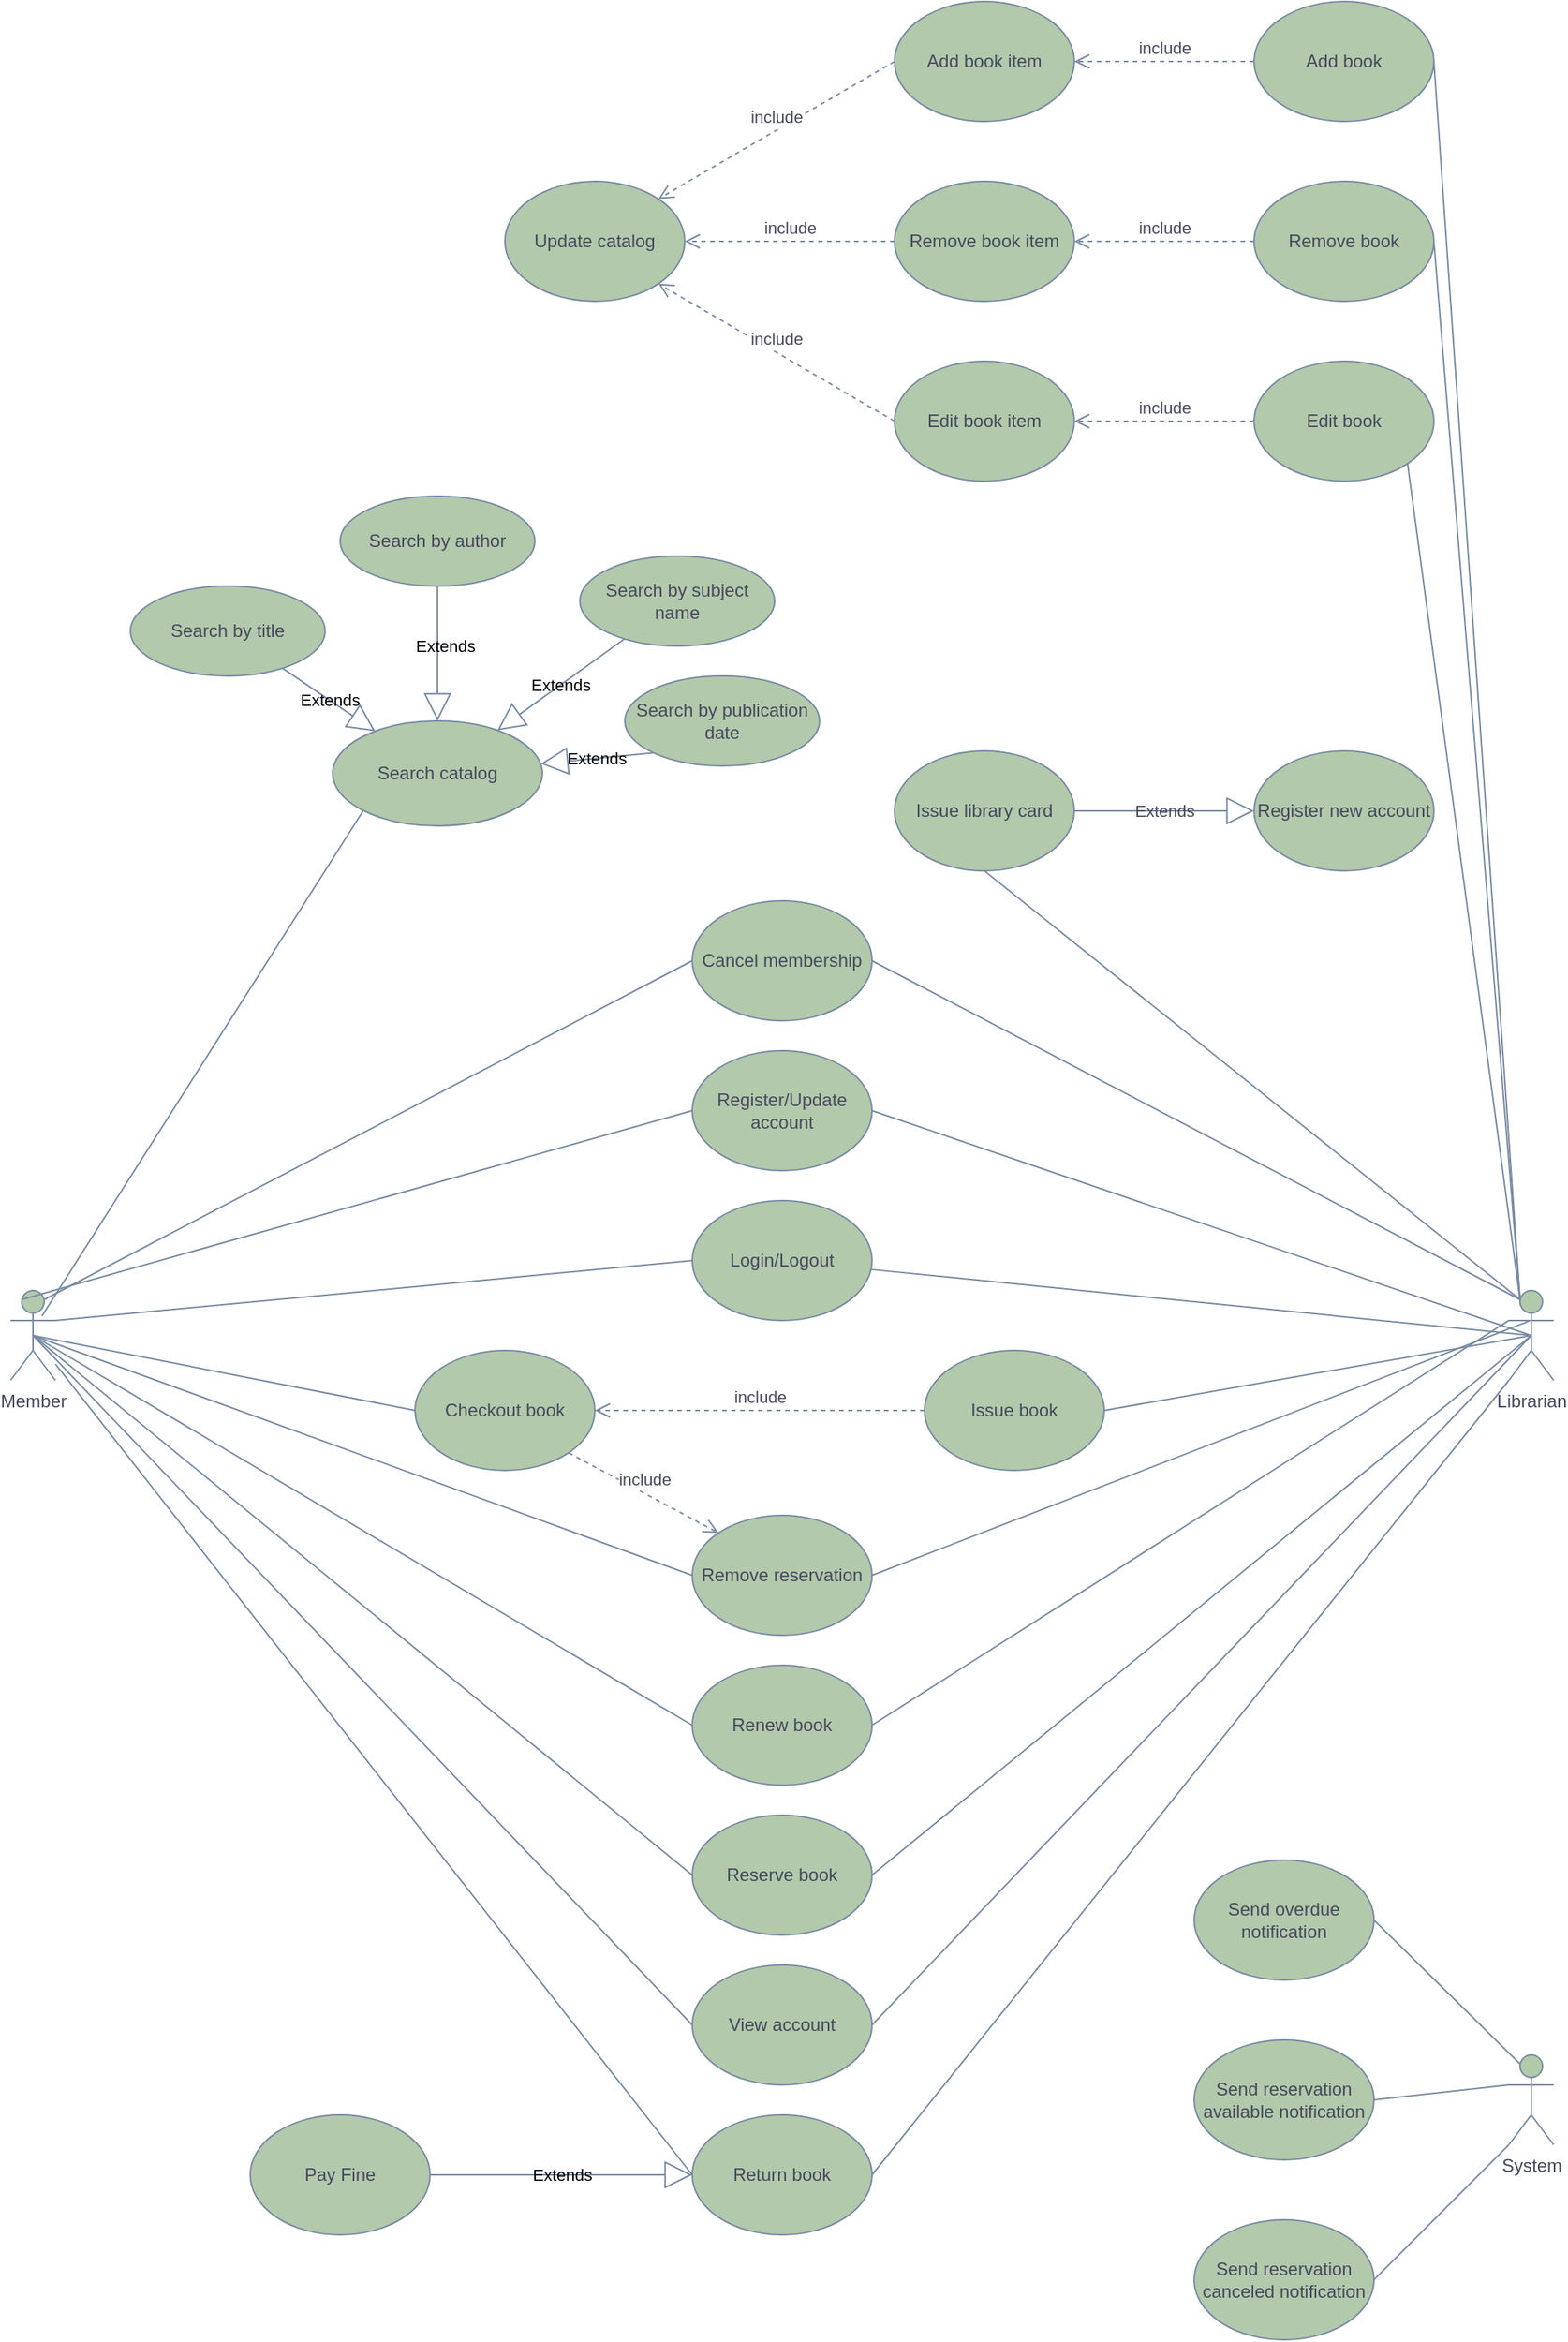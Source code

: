 <mxfile version="28.2.3">
  <diagram name="Page-1" id="ajQDwDlaW63ZCbtDske1">
    <mxGraphModel dx="775" dy="1110" grid="1" gridSize="10" guides="1" tooltips="1" connect="1" arrows="1" fold="1" page="1" pageScale="1" pageWidth="1169" pageHeight="1654" math="0" shadow="0">
      <root>
        <mxCell id="0" />
        <mxCell id="1" parent="0" />
        <mxCell id="C1CbxQfabtbhsKIzld1j-1" value="Member" style="shape=umlActor;verticalLabelPosition=bottom;verticalAlign=top;html=1;labelBackgroundColor=none;fillColor=#B2C9AB;strokeColor=#788AA3;fontColor=#46495D;" parent="1" vertex="1">
          <mxGeometry x="70" y="910" width="30" height="60" as="geometry" />
        </mxCell>
        <mxCell id="C1CbxQfabtbhsKIzld1j-2" value="Librarian" style="shape=umlActor;verticalLabelPosition=bottom;verticalAlign=top;html=1;labelBackgroundColor=none;fillColor=#B2C9AB;strokeColor=#788AA3;fontColor=#46495D;" parent="1" vertex="1">
          <mxGeometry x="1070" y="910" width="30" height="60" as="geometry" />
        </mxCell>
        <mxCell id="C1CbxQfabtbhsKIzld1j-3" value="System" style="shape=umlActor;verticalLabelPosition=bottom;verticalAlign=top;html=1;labelBackgroundColor=none;fillColor=#B2C9AB;strokeColor=#788AA3;fontColor=#46495D;" parent="1" vertex="1">
          <mxGeometry x="1070" y="1420" width="30" height="60" as="geometry" />
        </mxCell>
        <mxCell id="C1CbxQfabtbhsKIzld1j-4" value="Search catalog" style="ellipse;whiteSpace=wrap;html=1;labelBackgroundColor=none;fillColor=#B2C9AB;strokeColor=#788AA3;fontColor=#46495D;" parent="1" vertex="1">
          <mxGeometry x="285" y="530" width="140" height="70" as="geometry" />
        </mxCell>
        <mxCell id="C1CbxQfabtbhsKIzld1j-5" value="Search by title" style="ellipse;whiteSpace=wrap;html=1;labelBackgroundColor=none;fillColor=#B2C9AB;strokeColor=#788AA3;fontColor=#46495D;" parent="1" vertex="1">
          <mxGeometry x="150" y="440" width="130" height="60" as="geometry" />
        </mxCell>
        <mxCell id="C1CbxQfabtbhsKIzld1j-6" value="Search by author" style="ellipse;whiteSpace=wrap;html=1;labelBackgroundColor=none;fillColor=#B2C9AB;strokeColor=#788AA3;fontColor=#46495D;" parent="1" vertex="1">
          <mxGeometry x="290" y="380" width="130" height="60" as="geometry" />
        </mxCell>
        <mxCell id="C1CbxQfabtbhsKIzld1j-7" value="Search by publication date" style="ellipse;whiteSpace=wrap;html=1;labelBackgroundColor=none;fillColor=#B2C9AB;strokeColor=#788AA3;fontColor=#46495D;" parent="1" vertex="1">
          <mxGeometry x="480" y="500" width="130" height="60" as="geometry" />
        </mxCell>
        <mxCell id="C1CbxQfabtbhsKIzld1j-8" value="Search by subject name" style="ellipse;whiteSpace=wrap;html=1;labelBackgroundColor=none;fillColor=#B2C9AB;strokeColor=#788AA3;fontColor=#46495D;" parent="1" vertex="1">
          <mxGeometry x="450" y="420" width="130" height="60" as="geometry" />
        </mxCell>
        <mxCell id="C1CbxQfabtbhsKIzld1j-9" value="Extends" style="endArrow=block;endSize=16;endFill=0;html=1;rounded=0;labelBackgroundColor=none;strokeColor=#788AA3;fontColor=default;" parent="1" source="C1CbxQfabtbhsKIzld1j-5" target="C1CbxQfabtbhsKIzld1j-4" edge="1">
          <mxGeometry width="160" relative="1" as="geometry">
            <mxPoint x="460" y="800" as="sourcePoint" />
            <mxPoint x="620" y="800" as="targetPoint" />
          </mxGeometry>
        </mxCell>
        <mxCell id="C1CbxQfabtbhsKIzld1j-12" value="Extends" style="endArrow=block;endSize=16;endFill=0;html=1;rounded=0;labelBackgroundColor=none;strokeColor=#788AA3;fontColor=default;" parent="1" source="C1CbxQfabtbhsKIzld1j-6" target="C1CbxQfabtbhsKIzld1j-4" edge="1">
          <mxGeometry x="-0.111" y="5" width="160" relative="1" as="geometry">
            <mxPoint x="460" y="800" as="sourcePoint" />
            <mxPoint x="620" y="800" as="targetPoint" />
            <mxPoint as="offset" />
          </mxGeometry>
        </mxCell>
        <mxCell id="C1CbxQfabtbhsKIzld1j-13" value="Extends" style="endArrow=block;endSize=16;endFill=0;html=1;rounded=0;labelBackgroundColor=none;strokeColor=#788AA3;fontColor=default;" parent="1" source="C1CbxQfabtbhsKIzld1j-8" target="C1CbxQfabtbhsKIzld1j-4" edge="1">
          <mxGeometry width="160" relative="1" as="geometry">
            <mxPoint x="470" y="500" as="sourcePoint" />
            <mxPoint x="470" y="590" as="targetPoint" />
          </mxGeometry>
        </mxCell>
        <mxCell id="C1CbxQfabtbhsKIzld1j-14" value="Extends" style="endArrow=block;endSize=16;endFill=0;html=1;rounded=0;exitX=0;exitY=1;exitDx=0;exitDy=0;labelBackgroundColor=none;strokeColor=#788AA3;fontColor=default;" parent="1" source="C1CbxQfabtbhsKIzld1j-7" target="C1CbxQfabtbhsKIzld1j-4" edge="1">
          <mxGeometry width="160" relative="1" as="geometry">
            <mxPoint x="575" y="600" as="sourcePoint" />
            <mxPoint x="490" y="661" as="targetPoint" />
          </mxGeometry>
        </mxCell>
        <mxCell id="C1CbxQfabtbhsKIzld1j-16" value="" style="endArrow=none;html=1;rounded=0;exitX=0.7;exitY=0.283;exitDx=0;exitDy=0;exitPerimeter=0;entryX=0;entryY=1;entryDx=0;entryDy=0;labelBackgroundColor=none;strokeColor=#788AA3;fontColor=default;" parent="1" source="C1CbxQfabtbhsKIzld1j-1" target="C1CbxQfabtbhsKIzld1j-4" edge="1">
          <mxGeometry width="50" height="50" relative="1" as="geometry">
            <mxPoint x="460" y="920" as="sourcePoint" />
            <mxPoint x="510" y="870" as="targetPoint" />
          </mxGeometry>
        </mxCell>
        <mxCell id="C1CbxQfabtbhsKIzld1j-17" value="Cancel membership" style="ellipse;whiteSpace=wrap;html=1;labelBackgroundColor=none;fillColor=#B2C9AB;strokeColor=#788AA3;fontColor=#46495D;" parent="1" vertex="1">
          <mxGeometry x="525" y="650" width="120" height="80" as="geometry" />
        </mxCell>
        <mxCell id="C1CbxQfabtbhsKIzld1j-18" value="Register/Update account" style="ellipse;whiteSpace=wrap;html=1;labelBackgroundColor=none;fillColor=#B2C9AB;strokeColor=#788AA3;fontColor=#46495D;" parent="1" vertex="1">
          <mxGeometry x="525" y="750" width="120" height="80" as="geometry" />
        </mxCell>
        <mxCell id="C1CbxQfabtbhsKIzld1j-19" value="Login/Logout" style="ellipse;whiteSpace=wrap;html=1;labelBackgroundColor=none;fillColor=#B2C9AB;strokeColor=#788AA3;fontColor=#46495D;" parent="1" vertex="1">
          <mxGeometry x="525" y="850" width="120" height="80" as="geometry" />
        </mxCell>
        <mxCell id="C1CbxQfabtbhsKIzld1j-20" value="Issue book" style="ellipse;whiteSpace=wrap;html=1;labelBackgroundColor=none;fillColor=#B2C9AB;strokeColor=#788AA3;fontColor=#46495D;" parent="1" vertex="1">
          <mxGeometry x="680" y="950" width="120" height="80" as="geometry" />
        </mxCell>
        <mxCell id="C1CbxQfabtbhsKIzld1j-21" value="Checkout book" style="ellipse;whiteSpace=wrap;html=1;labelBackgroundColor=none;fillColor=#B2C9AB;strokeColor=#788AA3;fontColor=#46495D;" parent="1" vertex="1">
          <mxGeometry x="340" y="950" width="120" height="80" as="geometry" />
        </mxCell>
        <mxCell id="C1CbxQfabtbhsKIzld1j-22" value="Remove reservation" style="ellipse;whiteSpace=wrap;html=1;labelBackgroundColor=none;fillColor=#B2C9AB;strokeColor=#788AA3;fontColor=#46495D;" parent="1" vertex="1">
          <mxGeometry x="525" y="1060" width="120" height="80" as="geometry" />
        </mxCell>
        <mxCell id="C1CbxQfabtbhsKIzld1j-23" value="Renew book" style="ellipse;whiteSpace=wrap;html=1;labelBackgroundColor=none;fillColor=#B2C9AB;strokeColor=#788AA3;fontColor=#46495D;" parent="1" vertex="1">
          <mxGeometry x="525" y="1160" width="120" height="80" as="geometry" />
        </mxCell>
        <mxCell id="C1CbxQfabtbhsKIzld1j-24" value="Reserve book" style="ellipse;whiteSpace=wrap;html=1;labelBackgroundColor=none;fillColor=#B2C9AB;strokeColor=#788AA3;fontColor=#46495D;" parent="1" vertex="1">
          <mxGeometry x="525" y="1260" width="120" height="80" as="geometry" />
        </mxCell>
        <mxCell id="C1CbxQfabtbhsKIzld1j-25" value="View account" style="ellipse;whiteSpace=wrap;html=1;labelBackgroundColor=none;fillColor=#B2C9AB;strokeColor=#788AA3;fontColor=#46495D;" parent="1" vertex="1">
          <mxGeometry x="525" y="1360" width="120" height="80" as="geometry" />
        </mxCell>
        <mxCell id="C1CbxQfabtbhsKIzld1j-26" value="Return book" style="ellipse;whiteSpace=wrap;html=1;labelBackgroundColor=none;fillColor=#B2C9AB;strokeColor=#788AA3;fontColor=#46495D;" parent="1" vertex="1">
          <mxGeometry x="525" y="1460" width="120" height="80" as="geometry" />
        </mxCell>
        <mxCell id="C1CbxQfabtbhsKIzld1j-27" value="Pay Fine" style="ellipse;whiteSpace=wrap;html=1;labelBackgroundColor=none;fillColor=#B2C9AB;strokeColor=#788AA3;fontColor=#46495D;" parent="1" vertex="1">
          <mxGeometry x="230" y="1460" width="120" height="80" as="geometry" />
        </mxCell>
        <mxCell id="C1CbxQfabtbhsKIzld1j-28" value="Extends" style="endArrow=block;endSize=16;endFill=0;html=1;rounded=0;exitX=1;exitY=0.5;exitDx=0;exitDy=0;entryX=0;entryY=0.5;entryDx=0;entryDy=0;labelBackgroundColor=none;strokeColor=#788AA3;fontColor=default;" parent="1" source="C1CbxQfabtbhsKIzld1j-27" target="C1CbxQfabtbhsKIzld1j-26" edge="1">
          <mxGeometry width="160" relative="1" as="geometry">
            <mxPoint x="460" y="930" as="sourcePoint" />
            <mxPoint x="620" y="930" as="targetPoint" />
          </mxGeometry>
        </mxCell>
        <mxCell id="C1CbxQfabtbhsKIzld1j-37" value="" style="endArrow=none;html=1;rounded=0;strokeColor=#788AA3;fontColor=#46495D;fillColor=#B2C9AB;exitX=1;exitY=0.5;exitDx=0;exitDy=0;entryX=0;entryY=1;entryDx=0;entryDy=0;entryPerimeter=0;" parent="1" source="C1CbxQfabtbhsKIzld1j-26" target="C1CbxQfabtbhsKIzld1j-2" edge="1">
          <mxGeometry width="50" height="50" relative="1" as="geometry">
            <mxPoint x="760" y="1420" as="sourcePoint" />
            <mxPoint x="810" y="1370" as="targetPoint" />
          </mxGeometry>
        </mxCell>
        <mxCell id="C1CbxQfabtbhsKIzld1j-38" value="" style="endArrow=none;html=1;rounded=0;strokeColor=#788AA3;fontColor=#46495D;fillColor=#B2C9AB;exitX=0;exitY=0.5;exitDx=0;exitDy=0;" parent="1" source="C1CbxQfabtbhsKIzld1j-26" target="C1CbxQfabtbhsKIzld1j-1" edge="1">
          <mxGeometry width="50" height="50" relative="1" as="geometry">
            <mxPoint x="270" y="1720" as="sourcePoint" />
            <mxPoint x="695" y="1190" as="targetPoint" />
          </mxGeometry>
        </mxCell>
        <mxCell id="C1CbxQfabtbhsKIzld1j-39" value="" style="endArrow=none;html=1;rounded=0;strokeColor=#788AA3;fontColor=#46495D;fillColor=#B2C9AB;entryX=0.5;entryY=0.5;entryDx=0;entryDy=0;entryPerimeter=0;exitX=1;exitY=0.5;exitDx=0;exitDy=0;" parent="1" source="C1CbxQfabtbhsKIzld1j-25" target="C1CbxQfabtbhsKIzld1j-2" edge="1">
          <mxGeometry width="50" height="50" relative="1" as="geometry">
            <mxPoint x="1275" y="1901" as="sourcePoint" />
            <mxPoint x="850" y="1360" as="targetPoint" />
          </mxGeometry>
        </mxCell>
        <mxCell id="C1CbxQfabtbhsKIzld1j-40" value="" style="endArrow=none;html=1;rounded=0;strokeColor=#788AA3;fontColor=#46495D;fillColor=#B2C9AB;entryX=0.5;entryY=0.5;entryDx=0;entryDy=0;entryPerimeter=0;exitX=1;exitY=0.5;exitDx=0;exitDy=0;" parent="1" source="C1CbxQfabtbhsKIzld1j-24" target="C1CbxQfabtbhsKIzld1j-2" edge="1">
          <mxGeometry width="50" height="50" relative="1" as="geometry">
            <mxPoint x="710" y="1650" as="sourcePoint" />
            <mxPoint x="1150" y="1190" as="targetPoint" />
          </mxGeometry>
        </mxCell>
        <mxCell id="C1CbxQfabtbhsKIzld1j-41" value="" style="endArrow=none;html=1;rounded=0;strokeColor=#788AA3;fontColor=#46495D;fillColor=#B2C9AB;entryX=0;entryY=0.333;entryDx=0;entryDy=0;entryPerimeter=0;exitX=1;exitY=0.5;exitDx=0;exitDy=0;" parent="1" source="C1CbxQfabtbhsKIzld1j-23" target="C1CbxQfabtbhsKIzld1j-2" edge="1">
          <mxGeometry width="50" height="50" relative="1" as="geometry">
            <mxPoint x="770" y="1730" as="sourcePoint" />
            <mxPoint x="1210" y="1370" as="targetPoint" />
          </mxGeometry>
        </mxCell>
        <mxCell id="C1CbxQfabtbhsKIzld1j-42" value="" style="endArrow=none;html=1;rounded=0;strokeColor=#788AA3;fontColor=#46495D;fillColor=#B2C9AB;entryX=0.446;entryY=0.341;entryDx=0;entryDy=0;entryPerimeter=0;exitX=1;exitY=0.5;exitDx=0;exitDy=0;" parent="1" source="C1CbxQfabtbhsKIzld1j-22" target="C1CbxQfabtbhsKIzld1j-2" edge="1">
          <mxGeometry width="50" height="50" relative="1" as="geometry">
            <mxPoint x="840" y="1660" as="sourcePoint" />
            <mxPoint x="1265" y="1390" as="targetPoint" />
          </mxGeometry>
        </mxCell>
        <mxCell id="C1CbxQfabtbhsKIzld1j-43" value="" style="endArrow=none;html=1;rounded=0;strokeColor=#788AA3;fontColor=#46495D;fillColor=#B2C9AB;entryX=0.5;entryY=0.5;entryDx=0;entryDy=0;entryPerimeter=0;exitX=1;exitY=0.5;exitDx=0;exitDy=0;" parent="1" source="C1CbxQfabtbhsKIzld1j-20" target="C1CbxQfabtbhsKIzld1j-2" edge="1">
          <mxGeometry width="50" height="50" relative="1" as="geometry">
            <mxPoint x="830" y="1540" as="sourcePoint" />
            <mxPoint x="1268" y="1370" as="targetPoint" />
          </mxGeometry>
        </mxCell>
        <mxCell id="C1CbxQfabtbhsKIzld1j-44" value="" style="endArrow=none;html=1;rounded=0;strokeColor=#788AA3;fontColor=#46495D;fillColor=#B2C9AB;entryX=0.5;entryY=0.5;entryDx=0;entryDy=0;entryPerimeter=0;" parent="1" source="C1CbxQfabtbhsKIzld1j-19" target="C1CbxQfabtbhsKIzld1j-2" edge="1">
          <mxGeometry width="50" height="50" relative="1" as="geometry">
            <mxPoint x="850" y="1210" as="sourcePoint" />
            <mxPoint x="1135" y="1160" as="targetPoint" />
          </mxGeometry>
        </mxCell>
        <mxCell id="C1CbxQfabtbhsKIzld1j-45" value="" style="endArrow=none;html=1;rounded=0;strokeColor=#788AA3;fontColor=#46495D;fillColor=#B2C9AB;entryX=0.5;entryY=0.5;entryDx=0;entryDy=0;entryPerimeter=0;exitX=1;exitY=0.5;exitDx=0;exitDy=0;" parent="1" source="C1CbxQfabtbhsKIzld1j-18" target="C1CbxQfabtbhsKIzld1j-2" edge="1">
          <mxGeometry width="50" height="50" relative="1" as="geometry">
            <mxPoint x="850" y="840" as="sourcePoint" />
            <mxPoint x="1291" y="884" as="targetPoint" />
          </mxGeometry>
        </mxCell>
        <mxCell id="C1CbxQfabtbhsKIzld1j-46" value="" style="endArrow=none;html=1;rounded=0;strokeColor=#788AA3;fontColor=#46495D;fillColor=#B2C9AB;entryX=0.25;entryY=0.1;entryDx=0;entryDy=0;entryPerimeter=0;exitX=1;exitY=0.5;exitDx=0;exitDy=0;" parent="1" source="C1CbxQfabtbhsKIzld1j-17" target="C1CbxQfabtbhsKIzld1j-2" edge="1">
          <mxGeometry width="50" height="50" relative="1" as="geometry">
            <mxPoint x="890" y="740" as="sourcePoint" />
            <mxPoint x="1330" y="890" as="targetPoint" />
          </mxGeometry>
        </mxCell>
        <mxCell id="C1CbxQfabtbhsKIzld1j-47" value="" style="endArrow=none;html=1;rounded=0;strokeColor=#788AA3;fontColor=#46495D;fillColor=#B2C9AB;exitX=0;exitY=0.5;exitDx=0;exitDy=0;entryX=0.5;entryY=0.5;entryDx=0;entryDy=0;entryPerimeter=0;" parent="1" source="C1CbxQfabtbhsKIzld1j-25" target="C1CbxQfabtbhsKIzld1j-1" edge="1">
          <mxGeometry width="50" height="50" relative="1" as="geometry">
            <mxPoint x="795" y="1811" as="sourcePoint" />
            <mxPoint x="370" y="1270" as="targetPoint" />
          </mxGeometry>
        </mxCell>
        <mxCell id="C1CbxQfabtbhsKIzld1j-48" value="" style="endArrow=none;html=1;rounded=0;strokeColor=#788AA3;fontColor=#46495D;fillColor=#B2C9AB;exitX=0;exitY=0.5;exitDx=0;exitDy=0;entryX=0.5;entryY=0.5;entryDx=0;entryDy=0;entryPerimeter=0;" parent="1" source="C1CbxQfabtbhsKIzld1j-24" target="C1CbxQfabtbhsKIzld1j-1" edge="1">
          <mxGeometry width="50" height="50" relative="1" as="geometry">
            <mxPoint x="920" y="1670" as="sourcePoint" />
            <mxPoint x="480" y="1210" as="targetPoint" />
          </mxGeometry>
        </mxCell>
        <mxCell id="C1CbxQfabtbhsKIzld1j-49" value="" style="endArrow=none;html=1;rounded=0;strokeColor=#788AA3;fontColor=#46495D;fillColor=#B2C9AB;exitX=0;exitY=0.5;exitDx=0;exitDy=0;entryX=0.5;entryY=0.5;entryDx=0;entryDy=0;entryPerimeter=0;" parent="1" source="C1CbxQfabtbhsKIzld1j-23" target="C1CbxQfabtbhsKIzld1j-1" edge="1">
          <mxGeometry width="50" height="50" relative="1" as="geometry">
            <mxPoint x="990" y="1690" as="sourcePoint" />
            <mxPoint x="550" y="1330" as="targetPoint" />
          </mxGeometry>
        </mxCell>
        <mxCell id="C1CbxQfabtbhsKIzld1j-50" value="" style="endArrow=none;html=1;rounded=0;strokeColor=#788AA3;fontColor=#46495D;fillColor=#B2C9AB;exitX=0;exitY=0.5;exitDx=0;exitDy=0;entryX=0.5;entryY=0.5;entryDx=0;entryDy=0;entryPerimeter=0;" parent="1" source="C1CbxQfabtbhsKIzld1j-22" target="C1CbxQfabtbhsKIzld1j-1" edge="1">
          <mxGeometry width="50" height="50" relative="1" as="geometry">
            <mxPoint x="690" y="1260" as="sourcePoint" />
            <mxPoint x="250" y="1000" as="targetPoint" />
          </mxGeometry>
        </mxCell>
        <mxCell id="C1CbxQfabtbhsKIzld1j-51" value="" style="endArrow=none;html=1;rounded=0;strokeColor=#788AA3;fontColor=#46495D;fillColor=#B2C9AB;exitX=0;exitY=0.5;exitDx=0;exitDy=0;entryX=0.5;entryY=0.5;entryDx=0;entryDy=0;entryPerimeter=0;" parent="1" source="C1CbxQfabtbhsKIzld1j-21" target="C1CbxQfabtbhsKIzld1j-1" edge="1">
          <mxGeometry width="50" height="50" relative="1" as="geometry">
            <mxPoint x="810" y="1100" as="sourcePoint" />
            <mxPoint x="370" y="940" as="targetPoint" />
          </mxGeometry>
        </mxCell>
        <mxCell id="C1CbxQfabtbhsKIzld1j-52" value="" style="endArrow=none;html=1;rounded=0;strokeColor=#788AA3;fontColor=#46495D;fillColor=#B2C9AB;exitX=0;exitY=0.5;exitDx=0;exitDy=0;entryX=1;entryY=0.333;entryDx=0;entryDy=0;entryPerimeter=0;" parent="1" source="C1CbxQfabtbhsKIzld1j-19" target="C1CbxQfabtbhsKIzld1j-1" edge="1">
          <mxGeometry width="50" height="50" relative="1" as="geometry">
            <mxPoint x="535" y="920" as="sourcePoint" />
            <mxPoint x="280" y="870" as="targetPoint" />
          </mxGeometry>
        </mxCell>
        <mxCell id="C1CbxQfabtbhsKIzld1j-53" value="" style="endArrow=none;html=1;rounded=0;strokeColor=#788AA3;fontColor=#46495D;fillColor=#B2C9AB;exitX=0;exitY=0.5;exitDx=0;exitDy=0;entryX=0.25;entryY=0.1;entryDx=0;entryDy=0;entryPerimeter=0;" parent="1" source="C1CbxQfabtbhsKIzld1j-18" target="C1CbxQfabtbhsKIzld1j-1" edge="1">
          <mxGeometry width="50" height="50" relative="1" as="geometry">
            <mxPoint x="875" y="890" as="sourcePoint" />
            <mxPoint x="450" y="930" as="targetPoint" />
          </mxGeometry>
        </mxCell>
        <mxCell id="C1CbxQfabtbhsKIzld1j-54" value="" style="endArrow=none;html=1;rounded=0;strokeColor=#788AA3;fontColor=#46495D;fillColor=#B2C9AB;exitX=0;exitY=0.5;exitDx=0;exitDy=0;entryX=0.75;entryY=0.1;entryDx=0;entryDy=0;entryPerimeter=0;" parent="1" source="C1CbxQfabtbhsKIzld1j-17" target="C1CbxQfabtbhsKIzld1j-1" edge="1">
          <mxGeometry width="50" height="50" relative="1" as="geometry">
            <mxPoint x="917" y="830" as="sourcePoint" />
            <mxPoint x="470" y="956" as="targetPoint" />
          </mxGeometry>
        </mxCell>
        <mxCell id="C1CbxQfabtbhsKIzld1j-56" value="Issue library card" style="ellipse;whiteSpace=wrap;html=1;labelBackgroundColor=none;fillColor=#B2C9AB;strokeColor=#788AA3;fontColor=#46495D;" parent="1" vertex="1">
          <mxGeometry x="660" y="550" width="120" height="80" as="geometry" />
        </mxCell>
        <mxCell id="C1CbxQfabtbhsKIzld1j-58" value="include" style="html=1;verticalAlign=bottom;endArrow=open;dashed=1;endSize=8;curved=0;rounded=0;strokeColor=#788AA3;fontColor=#46495D;fillColor=#B2C9AB;entryX=1;entryY=0.5;entryDx=0;entryDy=0;exitX=0;exitY=0.5;exitDx=0;exitDy=0;" parent="1" source="C1CbxQfabtbhsKIzld1j-20" target="C1CbxQfabtbhsKIzld1j-21" edge="1">
          <mxGeometry relative="1" as="geometry">
            <mxPoint x="620" y="970" as="sourcePoint" />
            <mxPoint x="540" y="970" as="targetPoint" />
          </mxGeometry>
        </mxCell>
        <mxCell id="C1CbxQfabtbhsKIzld1j-59" value="Send overdue notification" style="ellipse;whiteSpace=wrap;html=1;labelBackgroundColor=none;fillColor=#B2C9AB;strokeColor=#788AA3;fontColor=#46495D;" parent="1" vertex="1">
          <mxGeometry x="860" y="1290" width="120" height="80" as="geometry" />
        </mxCell>
        <mxCell id="C1CbxQfabtbhsKIzld1j-60" value="Send reservation available notification" style="ellipse;whiteSpace=wrap;html=1;labelBackgroundColor=none;fillColor=#B2C9AB;strokeColor=#788AA3;fontColor=#46495D;" parent="1" vertex="1">
          <mxGeometry x="860" y="1410" width="120" height="80" as="geometry" />
        </mxCell>
        <mxCell id="C1CbxQfabtbhsKIzld1j-61" value="Send reservation canceled notification" style="ellipse;whiteSpace=wrap;html=1;labelBackgroundColor=none;fillColor=#B2C9AB;strokeColor=#788AA3;fontColor=#46495D;" parent="1" vertex="1">
          <mxGeometry x="860" y="1530" width="120" height="80" as="geometry" />
        </mxCell>
        <mxCell id="C1CbxQfabtbhsKIzld1j-62" value="" style="endArrow=none;html=1;rounded=0;strokeColor=#788AA3;fontColor=#46495D;fillColor=#B2C9AB;exitX=1;exitY=0.5;exitDx=0;exitDy=0;entryX=0.25;entryY=0.1;entryDx=0;entryDy=0;entryPerimeter=0;" parent="1" source="C1CbxQfabtbhsKIzld1j-59" target="C1CbxQfabtbhsKIzld1j-3" edge="1">
          <mxGeometry width="50" height="50" relative="1" as="geometry">
            <mxPoint x="950" y="1780" as="sourcePoint" />
            <mxPoint x="1375" y="1250" as="targetPoint" />
          </mxGeometry>
        </mxCell>
        <mxCell id="C1CbxQfabtbhsKIzld1j-63" value="" style="endArrow=none;html=1;rounded=0;strokeColor=#788AA3;fontColor=#46495D;fillColor=#B2C9AB;exitX=1;exitY=0.5;exitDx=0;exitDy=0;entryX=0;entryY=0.333;entryDx=0;entryDy=0;entryPerimeter=0;" parent="1" source="C1CbxQfabtbhsKIzld1j-60" target="C1CbxQfabtbhsKIzld1j-3" edge="1">
          <mxGeometry width="50" height="50" relative="1" as="geometry">
            <mxPoint x="990" y="1330" as="sourcePoint" />
            <mxPoint x="1088" y="1426" as="targetPoint" />
          </mxGeometry>
        </mxCell>
        <mxCell id="C1CbxQfabtbhsKIzld1j-64" value="" style="endArrow=none;html=1;rounded=0;strokeColor=#788AA3;fontColor=#46495D;fillColor=#B2C9AB;exitX=1;exitY=0.5;exitDx=0;exitDy=0;entryX=0;entryY=1;entryDx=0;entryDy=0;entryPerimeter=0;" parent="1" source="C1CbxQfabtbhsKIzld1j-61" target="C1CbxQfabtbhsKIzld1j-3" edge="1">
          <mxGeometry width="50" height="50" relative="1" as="geometry">
            <mxPoint x="990" y="1570" as="sourcePoint" />
            <mxPoint x="1080" y="1560" as="targetPoint" />
          </mxGeometry>
        </mxCell>
        <mxCell id="C1CbxQfabtbhsKIzld1j-65" value="" style="endArrow=none;html=1;rounded=0;strokeColor=#788AA3;fontColor=#46495D;fillColor=#B2C9AB;entryX=0.25;entryY=0.1;entryDx=0;entryDy=0;entryPerimeter=0;exitX=0.5;exitY=1;exitDx=0;exitDy=0;" parent="1" source="C1CbxQfabtbhsKIzld1j-56" target="C1CbxQfabtbhsKIzld1j-2" edge="1">
          <mxGeometry width="50" height="50" relative="1" as="geometry">
            <mxPoint x="880" y="740" as="sourcePoint" />
            <mxPoint x="1313" y="966" as="targetPoint" />
          </mxGeometry>
        </mxCell>
        <mxCell id="C1CbxQfabtbhsKIzld1j-66" value="Register new account" style="ellipse;whiteSpace=wrap;html=1;labelBackgroundColor=none;fillColor=#B2C9AB;strokeColor=#788AA3;fontColor=#46495D;" parent="1" vertex="1">
          <mxGeometry x="900" y="550" width="120" height="80" as="geometry" />
        </mxCell>
        <mxCell id="C1CbxQfabtbhsKIzld1j-68" value="Extends" style="endArrow=block;endSize=16;endFill=0;html=1;rounded=0;strokeColor=#788AA3;fontColor=#46495D;fillColor=#B2C9AB;exitX=1;exitY=0.5;exitDx=0;exitDy=0;entryX=0;entryY=0.5;entryDx=0;entryDy=0;labelBackgroundColor=none;" parent="1" source="C1CbxQfabtbhsKIzld1j-56" target="C1CbxQfabtbhsKIzld1j-66" edge="1">
          <mxGeometry width="160" relative="1" as="geometry">
            <mxPoint x="810" y="420" as="sourcePoint" />
            <mxPoint x="970" y="420" as="targetPoint" />
          </mxGeometry>
        </mxCell>
        <mxCell id="C1CbxQfabtbhsKIzld1j-69" value="Edit book" style="ellipse;whiteSpace=wrap;html=1;labelBackgroundColor=none;fillColor=#B2C9AB;strokeColor=#788AA3;fontColor=#46495D;" parent="1" vertex="1">
          <mxGeometry x="900" y="290" width="120" height="80" as="geometry" />
        </mxCell>
        <mxCell id="C1CbxQfabtbhsKIzld1j-70" value="Remove book" style="ellipse;whiteSpace=wrap;html=1;labelBackgroundColor=none;fillColor=#B2C9AB;strokeColor=#788AA3;fontColor=#46495D;" parent="1" vertex="1">
          <mxGeometry x="900" y="170" width="120" height="80" as="geometry" />
        </mxCell>
        <mxCell id="C1CbxQfabtbhsKIzld1j-71" value="Add book" style="ellipse;whiteSpace=wrap;html=1;labelBackgroundColor=none;fillColor=#B2C9AB;strokeColor=#788AA3;fontColor=#46495D;" parent="1" vertex="1">
          <mxGeometry x="900" y="50" width="120" height="80" as="geometry" />
        </mxCell>
        <mxCell id="C1CbxQfabtbhsKIzld1j-72" value="Edit book item" style="ellipse;whiteSpace=wrap;html=1;labelBackgroundColor=none;fillColor=#B2C9AB;strokeColor=#788AA3;fontColor=#46495D;" parent="1" vertex="1">
          <mxGeometry x="660" y="290" width="120" height="80" as="geometry" />
        </mxCell>
        <mxCell id="C1CbxQfabtbhsKIzld1j-73" value="Remove book item" style="ellipse;whiteSpace=wrap;html=1;labelBackgroundColor=none;fillColor=#B2C9AB;strokeColor=#788AA3;fontColor=#46495D;" parent="1" vertex="1">
          <mxGeometry x="660" y="170" width="120" height="80" as="geometry" />
        </mxCell>
        <mxCell id="C1CbxQfabtbhsKIzld1j-74" value="Add book item" style="ellipse;whiteSpace=wrap;html=1;labelBackgroundColor=none;fillColor=#B2C9AB;strokeColor=#788AA3;fontColor=#46495D;" parent="1" vertex="1">
          <mxGeometry x="660" y="50" width="120" height="80" as="geometry" />
        </mxCell>
        <mxCell id="C1CbxQfabtbhsKIzld1j-75" value="Update catalog" style="ellipse;whiteSpace=wrap;html=1;labelBackgroundColor=none;fillColor=#B2C9AB;strokeColor=#788AA3;fontColor=#46495D;" parent="1" vertex="1">
          <mxGeometry x="400" y="170" width="120" height="80" as="geometry" />
        </mxCell>
        <mxCell id="C1CbxQfabtbhsKIzld1j-76" value="" style="endArrow=none;html=1;rounded=0;strokeColor=#788AA3;fontColor=#46495D;fillColor=#B2C9AB;entryX=0.25;entryY=0.1;entryDx=0;entryDy=0;entryPerimeter=0;exitX=1;exitY=1;exitDx=0;exitDy=0;" parent="1" source="C1CbxQfabtbhsKIzld1j-69" target="C1CbxQfabtbhsKIzld1j-2" edge="1">
          <mxGeometry width="50" height="50" relative="1" as="geometry">
            <mxPoint x="920" y="710" as="sourcePoint" />
            <mxPoint x="1278" y="996" as="targetPoint" />
          </mxGeometry>
        </mxCell>
        <mxCell id="C1CbxQfabtbhsKIzld1j-77" value="" style="endArrow=none;html=1;rounded=0;strokeColor=#788AA3;fontColor=#46495D;fillColor=#B2C9AB;entryX=0.25;entryY=0.1;entryDx=0;entryDy=0;entryPerimeter=0;exitX=1;exitY=0.5;exitDx=0;exitDy=0;" parent="1" source="C1CbxQfabtbhsKIzld1j-70" target="C1CbxQfabtbhsKIzld1j-2" edge="1">
          <mxGeometry width="50" height="50" relative="1" as="geometry">
            <mxPoint x="1110" y="740" as="sourcePoint" />
            <mxPoint x="1186" y="1298" as="targetPoint" />
          </mxGeometry>
        </mxCell>
        <mxCell id="C1CbxQfabtbhsKIzld1j-78" value="" style="endArrow=none;html=1;rounded=0;strokeColor=#788AA3;fontColor=#46495D;fillColor=#B2C9AB;entryX=0.25;entryY=0.1;entryDx=0;entryDy=0;entryPerimeter=0;exitX=1;exitY=0.5;exitDx=0;exitDy=0;" parent="1" source="C1CbxQfabtbhsKIzld1j-71" target="C1CbxQfabtbhsKIzld1j-2" edge="1">
          <mxGeometry width="50" height="50" relative="1" as="geometry">
            <mxPoint x="1050" y="250" as="sourcePoint" />
            <mxPoint x="1148" y="1606" as="targetPoint" />
          </mxGeometry>
        </mxCell>
        <mxCell id="C1CbxQfabtbhsKIzld1j-80" value="include" style="html=1;verticalAlign=bottom;endArrow=open;dashed=1;endSize=8;curved=0;rounded=0;strokeColor=#788AA3;fontColor=#46495D;fillColor=#B2C9AB;entryX=1;entryY=0.5;entryDx=0;entryDy=0;exitX=0;exitY=0.5;exitDx=0;exitDy=0;" parent="1" source="C1CbxQfabtbhsKIzld1j-71" target="C1CbxQfabtbhsKIzld1j-74" edge="1">
          <mxGeometry relative="1" as="geometry">
            <mxPoint x="900" y="120" as="sourcePoint" />
            <mxPoint x="820" y="120" as="targetPoint" />
          </mxGeometry>
        </mxCell>
        <mxCell id="C1CbxQfabtbhsKIzld1j-81" value="include" style="html=1;verticalAlign=bottom;endArrow=open;dashed=1;endSize=8;curved=0;rounded=0;strokeColor=#788AA3;fontColor=#46495D;fillColor=#B2C9AB;entryX=1;entryY=0.5;entryDx=0;entryDy=0;exitX=0;exitY=0.5;exitDx=0;exitDy=0;" parent="1" source="C1CbxQfabtbhsKIzld1j-70" target="C1CbxQfabtbhsKIzld1j-73" edge="1">
          <mxGeometry relative="1" as="geometry">
            <mxPoint x="950" y="150" as="sourcePoint" />
            <mxPoint x="830" y="150" as="targetPoint" />
          </mxGeometry>
        </mxCell>
        <mxCell id="C1CbxQfabtbhsKIzld1j-82" value="include" style="html=1;verticalAlign=bottom;endArrow=open;dashed=1;endSize=8;curved=0;rounded=0;strokeColor=#788AA3;fontColor=#46495D;fillColor=#B2C9AB;entryX=1;entryY=0.5;entryDx=0;entryDy=0;exitX=0;exitY=0.5;exitDx=0;exitDy=0;" parent="1" source="C1CbxQfabtbhsKIzld1j-69" target="C1CbxQfabtbhsKIzld1j-72" edge="1">
          <mxGeometry relative="1" as="geometry">
            <mxPoint x="950" y="270" as="sourcePoint" />
            <mxPoint x="830" y="270" as="targetPoint" />
          </mxGeometry>
        </mxCell>
        <mxCell id="C1CbxQfabtbhsKIzld1j-83" value="include" style="html=1;verticalAlign=bottom;endArrow=open;dashed=1;endSize=8;curved=0;rounded=0;strokeColor=#788AA3;fontColor=#46495D;fillColor=#B2C9AB;entryX=1;entryY=1;entryDx=0;entryDy=0;exitX=0;exitY=0.5;exitDx=0;exitDy=0;" parent="1" source="C1CbxQfabtbhsKIzld1j-72" target="C1CbxQfabtbhsKIzld1j-75" edge="1">
          <mxGeometry relative="1" as="geometry">
            <mxPoint x="730" y="270" as="sourcePoint" />
            <mxPoint x="610" y="270" as="targetPoint" />
          </mxGeometry>
        </mxCell>
        <mxCell id="C1CbxQfabtbhsKIzld1j-84" value="include" style="html=1;verticalAlign=bottom;endArrow=open;dashed=1;endSize=8;curved=0;rounded=0;strokeColor=#788AA3;fontColor=#46495D;fillColor=#B2C9AB;entryX=1;entryY=0.5;entryDx=0;entryDy=0;exitX=0;exitY=0.5;exitDx=0;exitDy=0;" parent="1" source="C1CbxQfabtbhsKIzld1j-73" target="C1CbxQfabtbhsKIzld1j-75" edge="1">
          <mxGeometry relative="1" as="geometry">
            <mxPoint x="690" y="190" as="sourcePoint" />
            <mxPoint x="570" y="190" as="targetPoint" />
          </mxGeometry>
        </mxCell>
        <mxCell id="C1CbxQfabtbhsKIzld1j-85" value="include" style="html=1;verticalAlign=bottom;endArrow=open;dashed=1;endSize=8;curved=0;rounded=0;strokeColor=#788AA3;fontColor=#46495D;fillColor=#B2C9AB;entryX=1;entryY=0;entryDx=0;entryDy=0;exitX=0;exitY=0.5;exitDx=0;exitDy=0;" parent="1" source="C1CbxQfabtbhsKIzld1j-74" target="C1CbxQfabtbhsKIzld1j-75" edge="1">
          <mxGeometry relative="1" as="geometry">
            <mxPoint x="720" y="90" as="sourcePoint" />
            <mxPoint x="600" y="90" as="targetPoint" />
          </mxGeometry>
        </mxCell>
        <mxCell id="C1CbxQfabtbhsKIzld1j-88" value="include" style="html=1;verticalAlign=bottom;endArrow=open;dashed=1;endSize=8;curved=0;rounded=0;strokeColor=#788AA3;fontColor=#46495D;fillColor=#B2C9AB;entryX=0;entryY=0;entryDx=0;entryDy=0;exitX=1;exitY=1;exitDx=0;exitDy=0;" parent="1" source="C1CbxQfabtbhsKIzld1j-21" target="C1CbxQfabtbhsKIzld1j-22" edge="1">
          <mxGeometry relative="1" as="geometry">
            <mxPoint x="730" y="1020" as="sourcePoint" />
            <mxPoint x="510" y="1020" as="targetPoint" />
          </mxGeometry>
        </mxCell>
      </root>
    </mxGraphModel>
  </diagram>
</mxfile>
